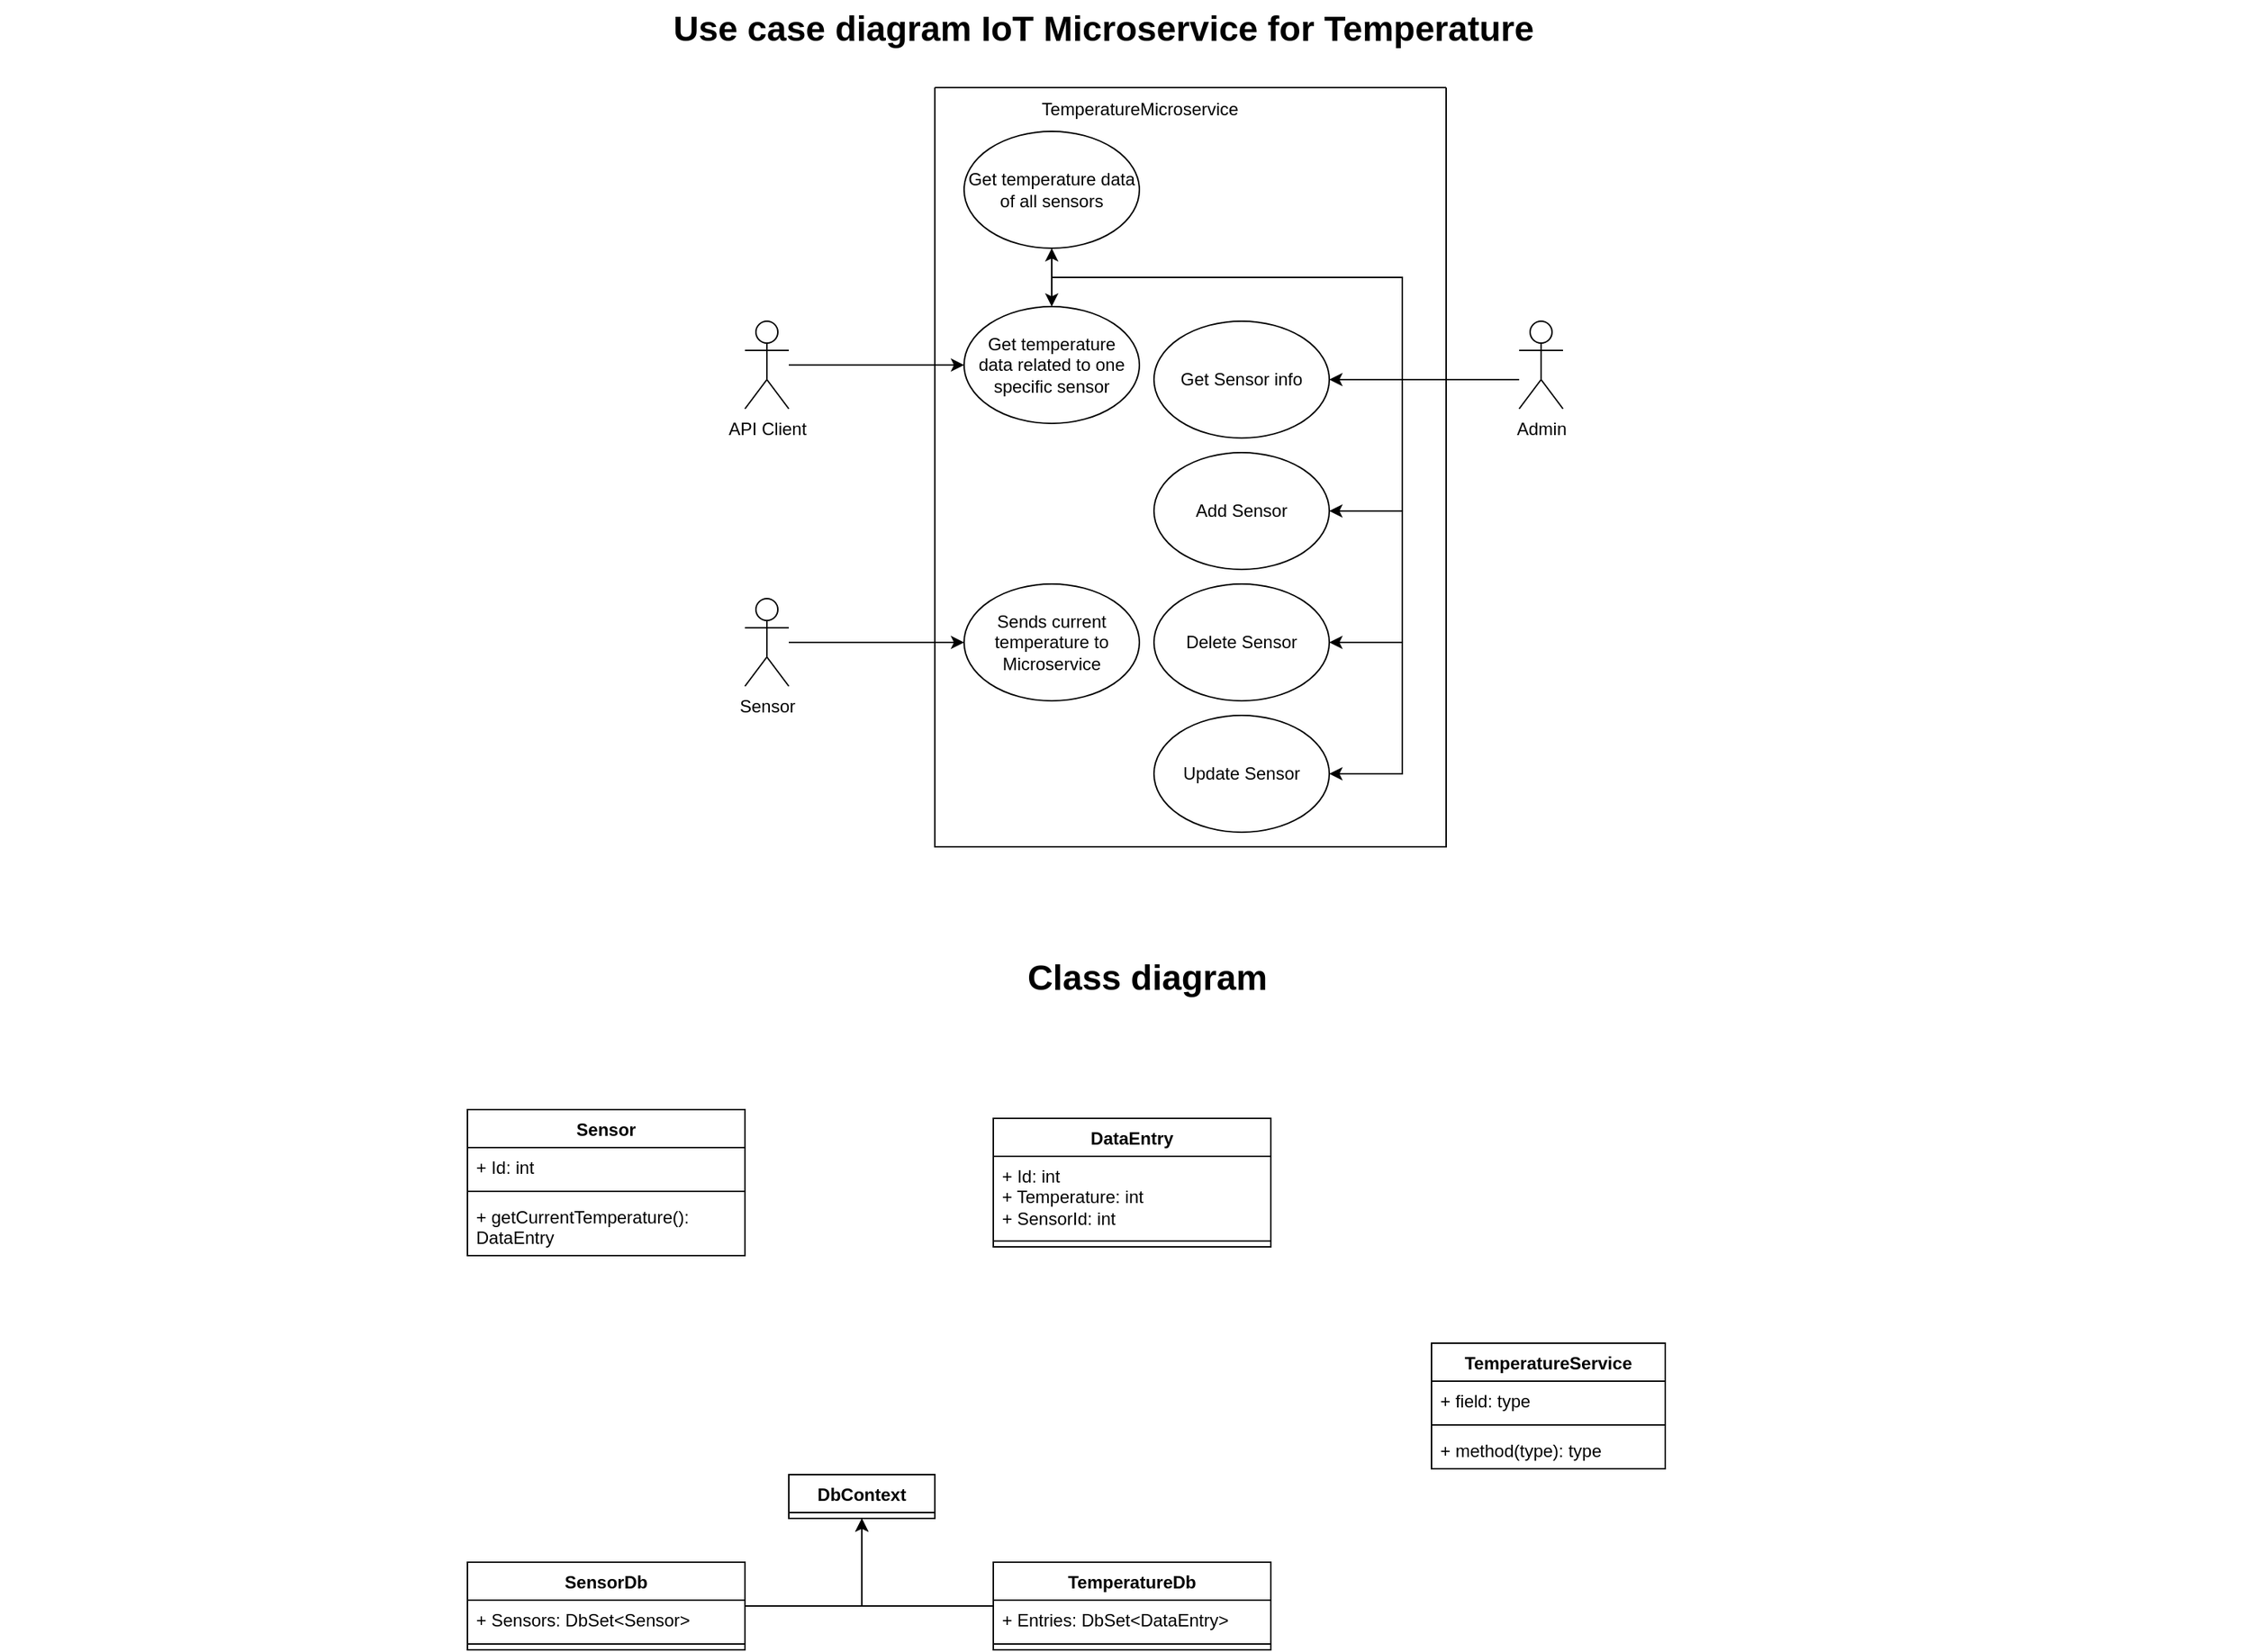 <mxfile version="22.1.5" type="github">
  <diagram name="Page-1" id="929967ad-93f9-6ef4-fab6-5d389245f69c">
    <mxGraphModel dx="1434" dy="780" grid="1" gridSize="10" guides="1" tooltips="1" connect="1" arrows="1" fold="1" page="1" pageScale="1.5" pageWidth="1169" pageHeight="826" background="none" math="0" shadow="0">
      <root>
        <mxCell id="0" style=";html=1;" />
        <mxCell id="1" style=";html=1;" parent="0" />
        <mxCell id="1672d66443f91eb5-23" value="Use case diagram IoT Microservice for Temperature" style="text;strokeColor=none;fillColor=none;html=1;fontSize=24;fontStyle=1;verticalAlign=middle;align=center;" parent="1" vertex="1">
          <mxGeometry x="120" y="40" width="1510" height="40" as="geometry" />
        </mxCell>
        <mxCell id="F5rfD89c2Z7wBtHzjooi-1" value="" style="swimlane;startSize=0;" vertex="1" parent="1">
          <mxGeometry x="760" y="100" width="350" height="520" as="geometry" />
        </mxCell>
        <mxCell id="F5rfD89c2Z7wBtHzjooi-2" value="TemperatureMicroservice" style="text;html=1;align=center;verticalAlign=middle;resizable=0;points=[];autosize=1;strokeColor=none;fillColor=none;" vertex="1" parent="F5rfD89c2Z7wBtHzjooi-1">
          <mxGeometry x="60" width="160" height="30" as="geometry" />
        </mxCell>
        <mxCell id="F5rfD89c2Z7wBtHzjooi-6" value="Get temperature&lt;br&gt;data related to one specific sensor" style="ellipse;whiteSpace=wrap;html=1;" vertex="1" parent="F5rfD89c2Z7wBtHzjooi-1">
          <mxGeometry x="20" y="150" width="120" height="80" as="geometry" />
        </mxCell>
        <mxCell id="F5rfD89c2Z7wBtHzjooi-11" value="Add Sensor" style="ellipse;whiteSpace=wrap;html=1;" vertex="1" parent="F5rfD89c2Z7wBtHzjooi-1">
          <mxGeometry x="150" y="250" width="120" height="80" as="geometry" />
        </mxCell>
        <mxCell id="F5rfD89c2Z7wBtHzjooi-16" value="Delete Sensor" style="ellipse;whiteSpace=wrap;html=1;" vertex="1" parent="F5rfD89c2Z7wBtHzjooi-1">
          <mxGeometry x="150" y="340" width="120" height="80" as="geometry" />
        </mxCell>
        <mxCell id="F5rfD89c2Z7wBtHzjooi-17" value="Update Sensor" style="ellipse;whiteSpace=wrap;html=1;" vertex="1" parent="F5rfD89c2Z7wBtHzjooi-1">
          <mxGeometry x="150" y="430" width="120" height="80" as="geometry" />
        </mxCell>
        <mxCell id="F5rfD89c2Z7wBtHzjooi-18" value="Get Sensor info" style="ellipse;whiteSpace=wrap;html=1;" vertex="1" parent="F5rfD89c2Z7wBtHzjooi-1">
          <mxGeometry x="150" y="160" width="120" height="80" as="geometry" />
        </mxCell>
        <mxCell id="F5rfD89c2Z7wBtHzjooi-26" value="Get temperature data&lt;br&gt;of all sensors" style="ellipse;whiteSpace=wrap;html=1;" vertex="1" parent="F5rfD89c2Z7wBtHzjooi-1">
          <mxGeometry x="20" y="30" width="120" height="80" as="geometry" />
        </mxCell>
        <mxCell id="F5rfD89c2Z7wBtHzjooi-51" value="Sends current temperature to Microservice" style="ellipse;whiteSpace=wrap;html=1;" vertex="1" parent="F5rfD89c2Z7wBtHzjooi-1">
          <mxGeometry x="20" y="340" width="120" height="80" as="geometry" />
        </mxCell>
        <mxCell id="F5rfD89c2Z7wBtHzjooi-52" style="edgeStyle=orthogonalEdgeStyle;rounded=0;orthogonalLoop=1;jettySize=auto;html=1;" edge="1" parent="F5rfD89c2Z7wBtHzjooi-1" source="F5rfD89c2Z7wBtHzjooi-53" target="F5rfD89c2Z7wBtHzjooi-51">
          <mxGeometry relative="1" as="geometry">
            <mxPoint x="70" y="390" as="targetPoint" />
          </mxGeometry>
        </mxCell>
        <mxCell id="F5rfD89c2Z7wBtHzjooi-53" value="Sensor" style="shape=umlActor;verticalLabelPosition=bottom;verticalAlign=top;html=1;outlineConnect=0;" vertex="1" parent="F5rfD89c2Z7wBtHzjooi-1">
          <mxGeometry x="-130" y="350" width="30" height="60" as="geometry" />
        </mxCell>
        <mxCell id="F5rfD89c2Z7wBtHzjooi-27" style="edgeStyle=orthogonalEdgeStyle;rounded=0;orthogonalLoop=1;jettySize=auto;html=1;" edge="1" parent="F5rfD89c2Z7wBtHzjooi-1" source="F5rfD89c2Z7wBtHzjooi-7" target="F5rfD89c2Z7wBtHzjooi-26">
          <mxGeometry relative="1" as="geometry">
            <Array as="points">
              <mxPoint x="320" y="200" />
              <mxPoint x="320" y="130" />
              <mxPoint x="80" y="130" />
            </Array>
          </mxGeometry>
        </mxCell>
        <mxCell id="F5rfD89c2Z7wBtHzjooi-3" value="API Client" style="shape=umlActor;verticalLabelPosition=bottom;verticalAlign=top;html=1;outlineConnect=0;" vertex="1" parent="1">
          <mxGeometry x="630" y="260" width="30" height="60" as="geometry" />
        </mxCell>
        <mxCell id="F5rfD89c2Z7wBtHzjooi-14" style="edgeStyle=orthogonalEdgeStyle;rounded=0;orthogonalLoop=1;jettySize=auto;html=1;" edge="1" parent="1" source="F5rfD89c2Z7wBtHzjooi-7" target="F5rfD89c2Z7wBtHzjooi-11">
          <mxGeometry relative="1" as="geometry">
            <Array as="points">
              <mxPoint x="1080" y="300" />
              <mxPoint x="1080" y="390" />
            </Array>
          </mxGeometry>
        </mxCell>
        <mxCell id="F5rfD89c2Z7wBtHzjooi-20" style="edgeStyle=orthogonalEdgeStyle;rounded=0;orthogonalLoop=1;jettySize=auto;html=1;" edge="1" parent="1" source="F5rfD89c2Z7wBtHzjooi-7" target="F5rfD89c2Z7wBtHzjooi-18">
          <mxGeometry relative="1" as="geometry">
            <Array as="points">
              <mxPoint x="1120" y="300" />
              <mxPoint x="1120" y="300" />
            </Array>
          </mxGeometry>
        </mxCell>
        <mxCell id="F5rfD89c2Z7wBtHzjooi-21" style="edgeStyle=orthogonalEdgeStyle;rounded=0;orthogonalLoop=1;jettySize=auto;html=1;" edge="1" parent="1" source="F5rfD89c2Z7wBtHzjooi-7" target="F5rfD89c2Z7wBtHzjooi-16">
          <mxGeometry relative="1" as="geometry">
            <Array as="points">
              <mxPoint x="1080" y="300" />
              <mxPoint x="1080" y="480" />
            </Array>
          </mxGeometry>
        </mxCell>
        <mxCell id="F5rfD89c2Z7wBtHzjooi-23" style="edgeStyle=orthogonalEdgeStyle;rounded=0;orthogonalLoop=1;jettySize=auto;html=1;" edge="1" parent="1" source="F5rfD89c2Z7wBtHzjooi-7" target="F5rfD89c2Z7wBtHzjooi-17">
          <mxGeometry relative="1" as="geometry">
            <Array as="points">
              <mxPoint x="1080" y="300" />
              <mxPoint x="1080" y="570" />
            </Array>
          </mxGeometry>
        </mxCell>
        <mxCell id="F5rfD89c2Z7wBtHzjooi-24" style="edgeStyle=orthogonalEdgeStyle;rounded=0;orthogonalLoop=1;jettySize=auto;html=1;" edge="1" parent="1" source="F5rfD89c2Z7wBtHzjooi-7" target="F5rfD89c2Z7wBtHzjooi-6">
          <mxGeometry relative="1" as="geometry">
            <mxPoint x="1080" y="260" as="sourcePoint" />
            <Array as="points">
              <mxPoint x="1080" y="300" />
              <mxPoint x="1080" y="230" />
              <mxPoint x="840" y="230" />
            </Array>
          </mxGeometry>
        </mxCell>
        <mxCell id="F5rfD89c2Z7wBtHzjooi-7" value="Admin" style="shape=umlActor;verticalLabelPosition=bottom;verticalAlign=top;html=1;outlineConnect=0;" vertex="1" parent="1">
          <mxGeometry x="1160" y="260" width="30" height="60" as="geometry" />
        </mxCell>
        <mxCell id="F5rfD89c2Z7wBtHzjooi-12" style="edgeStyle=orthogonalEdgeStyle;rounded=0;orthogonalLoop=1;jettySize=auto;html=1;" edge="1" parent="1" source="F5rfD89c2Z7wBtHzjooi-3" target="F5rfD89c2Z7wBtHzjooi-6">
          <mxGeometry relative="1" as="geometry">
            <Array as="points" />
          </mxGeometry>
        </mxCell>
        <mxCell id="F5rfD89c2Z7wBtHzjooi-54" value="Class diagram" style="text;strokeColor=none;fillColor=none;html=1;fontSize=24;fontStyle=1;verticalAlign=middle;align=center;" vertex="1" parent="1">
          <mxGeometry x="150" y="690" width="1510" height="40" as="geometry" />
        </mxCell>
        <mxCell id="F5rfD89c2Z7wBtHzjooi-59" value="Sensor" style="swimlane;fontStyle=1;align=center;verticalAlign=top;childLayout=stackLayout;horizontal=1;startSize=26;horizontalStack=0;resizeParent=1;resizeParentMax=0;resizeLast=0;collapsible=1;marginBottom=0;whiteSpace=wrap;html=1;" vertex="1" parent="1">
          <mxGeometry x="440" y="800" width="190" height="100" as="geometry" />
        </mxCell>
        <mxCell id="F5rfD89c2Z7wBtHzjooi-60" value="+ Id: int" style="text;strokeColor=none;fillColor=none;align=left;verticalAlign=top;spacingLeft=4;spacingRight=4;overflow=hidden;rotatable=0;points=[[0,0.5],[1,0.5]];portConstraint=eastwest;whiteSpace=wrap;html=1;" vertex="1" parent="F5rfD89c2Z7wBtHzjooi-59">
          <mxGeometry y="26" width="190" height="26" as="geometry" />
        </mxCell>
        <mxCell id="F5rfD89c2Z7wBtHzjooi-61" value="" style="line;strokeWidth=1;fillColor=none;align=left;verticalAlign=middle;spacingTop=-1;spacingLeft=3;spacingRight=3;rotatable=0;labelPosition=right;points=[];portConstraint=eastwest;strokeColor=inherit;" vertex="1" parent="F5rfD89c2Z7wBtHzjooi-59">
          <mxGeometry y="52" width="190" height="8" as="geometry" />
        </mxCell>
        <mxCell id="F5rfD89c2Z7wBtHzjooi-62" value="+ getCurrentTemperature(): DataEntry" style="text;strokeColor=none;fillColor=none;align=left;verticalAlign=top;spacingLeft=4;spacingRight=4;overflow=hidden;rotatable=0;points=[[0,0.5],[1,0.5]];portConstraint=eastwest;whiteSpace=wrap;html=1;" vertex="1" parent="F5rfD89c2Z7wBtHzjooi-59">
          <mxGeometry y="60" width="190" height="40" as="geometry" />
        </mxCell>
        <mxCell id="F5rfD89c2Z7wBtHzjooi-63" value="DbContext" style="swimlane;fontStyle=1;align=center;verticalAlign=top;childLayout=stackLayout;horizontal=1;startSize=26;horizontalStack=0;resizeParent=1;resizeParentMax=0;resizeLast=0;collapsible=1;marginBottom=0;whiteSpace=wrap;html=1;" vertex="1" collapsed="1" parent="1">
          <mxGeometry x="660" y="1050" width="100" height="30" as="geometry">
            <mxRectangle x="430" y="940" width="190" height="34" as="alternateBounds" />
          </mxGeometry>
        </mxCell>
        <mxCell id="F5rfD89c2Z7wBtHzjooi-65" value="" style="line;strokeWidth=1;fillColor=none;align=left;verticalAlign=middle;spacingTop=-1;spacingLeft=3;spacingRight=3;rotatable=0;labelPosition=right;points=[];portConstraint=eastwest;strokeColor=inherit;" vertex="1" parent="F5rfD89c2Z7wBtHzjooi-63">
          <mxGeometry y="26" width="190" height="8" as="geometry" />
        </mxCell>
        <mxCell id="F5rfD89c2Z7wBtHzjooi-72" style="edgeStyle=orthogonalEdgeStyle;rounded=0;orthogonalLoop=1;jettySize=auto;html=1;" edge="1" parent="1" source="F5rfD89c2Z7wBtHzjooi-67" target="F5rfD89c2Z7wBtHzjooi-63">
          <mxGeometry relative="1" as="geometry" />
        </mxCell>
        <mxCell id="F5rfD89c2Z7wBtHzjooi-67" value="SensorDb" style="swimlane;fontStyle=1;align=center;verticalAlign=top;childLayout=stackLayout;horizontal=1;startSize=26;horizontalStack=0;resizeParent=1;resizeParentMax=0;resizeLast=0;collapsible=1;marginBottom=0;whiteSpace=wrap;html=1;" vertex="1" parent="1">
          <mxGeometry x="440" y="1110" width="190" height="60" as="geometry" />
        </mxCell>
        <mxCell id="F5rfD89c2Z7wBtHzjooi-68" value="+ Sensors: DbSet&amp;lt;Sensor&amp;gt;" style="text;strokeColor=none;fillColor=none;align=left;verticalAlign=top;spacingLeft=4;spacingRight=4;overflow=hidden;rotatable=0;points=[[0,0.5],[1,0.5]];portConstraint=eastwest;whiteSpace=wrap;html=1;" vertex="1" parent="F5rfD89c2Z7wBtHzjooi-67">
          <mxGeometry y="26" width="190" height="26" as="geometry" />
        </mxCell>
        <mxCell id="F5rfD89c2Z7wBtHzjooi-69" value="" style="line;strokeWidth=1;fillColor=none;align=left;verticalAlign=middle;spacingTop=-1;spacingLeft=3;spacingRight=3;rotatable=0;labelPosition=right;points=[];portConstraint=eastwest;strokeColor=inherit;" vertex="1" parent="F5rfD89c2Z7wBtHzjooi-67">
          <mxGeometry y="52" width="190" height="8" as="geometry" />
        </mxCell>
        <mxCell id="F5rfD89c2Z7wBtHzjooi-73" value="DataEntry" style="swimlane;fontStyle=1;align=center;verticalAlign=top;childLayout=stackLayout;horizontal=1;startSize=26;horizontalStack=0;resizeParent=1;resizeParentMax=0;resizeLast=0;collapsible=1;marginBottom=0;whiteSpace=wrap;html=1;" vertex="1" parent="1">
          <mxGeometry x="800" y="806" width="190" height="88" as="geometry" />
        </mxCell>
        <mxCell id="F5rfD89c2Z7wBtHzjooi-74" value="+ Id: int&lt;br&gt;+ Temperature: int&lt;br&gt;+ SensorId: int" style="text;strokeColor=none;fillColor=none;align=left;verticalAlign=top;spacingLeft=4;spacingRight=4;overflow=hidden;rotatable=0;points=[[0,0.5],[1,0.5]];portConstraint=eastwest;whiteSpace=wrap;html=1;" vertex="1" parent="F5rfD89c2Z7wBtHzjooi-73">
          <mxGeometry y="26" width="190" height="54" as="geometry" />
        </mxCell>
        <mxCell id="F5rfD89c2Z7wBtHzjooi-75" value="" style="line;strokeWidth=1;fillColor=none;align=left;verticalAlign=middle;spacingTop=-1;spacingLeft=3;spacingRight=3;rotatable=0;labelPosition=right;points=[];portConstraint=eastwest;strokeColor=inherit;" vertex="1" parent="F5rfD89c2Z7wBtHzjooi-73">
          <mxGeometry y="80" width="190" height="8" as="geometry" />
        </mxCell>
        <mxCell id="F5rfD89c2Z7wBtHzjooi-80" style="edgeStyle=orthogonalEdgeStyle;rounded=0;orthogonalLoop=1;jettySize=auto;html=1;" edge="1" parent="1" source="F5rfD89c2Z7wBtHzjooi-77" target="F5rfD89c2Z7wBtHzjooi-63">
          <mxGeometry relative="1" as="geometry" />
        </mxCell>
        <mxCell id="F5rfD89c2Z7wBtHzjooi-77" value="TemperatureDb" style="swimlane;fontStyle=1;align=center;verticalAlign=top;childLayout=stackLayout;horizontal=1;startSize=26;horizontalStack=0;resizeParent=1;resizeParentMax=0;resizeLast=0;collapsible=1;marginBottom=0;whiteSpace=wrap;html=1;" vertex="1" parent="1">
          <mxGeometry x="800" y="1110" width="190" height="60" as="geometry" />
        </mxCell>
        <mxCell id="F5rfD89c2Z7wBtHzjooi-78" value="+ Entries: DbSet&amp;lt;DataEntry&amp;gt;" style="text;strokeColor=none;fillColor=none;align=left;verticalAlign=top;spacingLeft=4;spacingRight=4;overflow=hidden;rotatable=0;points=[[0,0.5],[1,0.5]];portConstraint=eastwest;whiteSpace=wrap;html=1;" vertex="1" parent="F5rfD89c2Z7wBtHzjooi-77">
          <mxGeometry y="26" width="190" height="26" as="geometry" />
        </mxCell>
        <mxCell id="F5rfD89c2Z7wBtHzjooi-79" value="" style="line;strokeWidth=1;fillColor=none;align=left;verticalAlign=middle;spacingTop=-1;spacingLeft=3;spacingRight=3;rotatable=0;labelPosition=right;points=[];portConstraint=eastwest;strokeColor=inherit;" vertex="1" parent="F5rfD89c2Z7wBtHzjooi-77">
          <mxGeometry y="52" width="190" height="8" as="geometry" />
        </mxCell>
        <mxCell id="F5rfD89c2Z7wBtHzjooi-81" value="TemperatureService" style="swimlane;fontStyle=1;align=center;verticalAlign=top;childLayout=stackLayout;horizontal=1;startSize=26;horizontalStack=0;resizeParent=1;resizeParentMax=0;resizeLast=0;collapsible=1;marginBottom=0;whiteSpace=wrap;html=1;" vertex="1" parent="1">
          <mxGeometry x="1100" y="960" width="160" height="86" as="geometry" />
        </mxCell>
        <mxCell id="F5rfD89c2Z7wBtHzjooi-82" value="+ field: type" style="text;strokeColor=none;fillColor=none;align=left;verticalAlign=top;spacingLeft=4;spacingRight=4;overflow=hidden;rotatable=0;points=[[0,0.5],[1,0.5]];portConstraint=eastwest;whiteSpace=wrap;html=1;" vertex="1" parent="F5rfD89c2Z7wBtHzjooi-81">
          <mxGeometry y="26" width="160" height="26" as="geometry" />
        </mxCell>
        <mxCell id="F5rfD89c2Z7wBtHzjooi-83" value="" style="line;strokeWidth=1;fillColor=none;align=left;verticalAlign=middle;spacingTop=-1;spacingLeft=3;spacingRight=3;rotatable=0;labelPosition=right;points=[];portConstraint=eastwest;strokeColor=inherit;" vertex="1" parent="F5rfD89c2Z7wBtHzjooi-81">
          <mxGeometry y="52" width="160" height="8" as="geometry" />
        </mxCell>
        <mxCell id="F5rfD89c2Z7wBtHzjooi-84" value="+ method(type): type" style="text;strokeColor=none;fillColor=none;align=left;verticalAlign=top;spacingLeft=4;spacingRight=4;overflow=hidden;rotatable=0;points=[[0,0.5],[1,0.5]];portConstraint=eastwest;whiteSpace=wrap;html=1;" vertex="1" parent="F5rfD89c2Z7wBtHzjooi-81">
          <mxGeometry y="60" width="160" height="26" as="geometry" />
        </mxCell>
      </root>
    </mxGraphModel>
  </diagram>
</mxfile>
